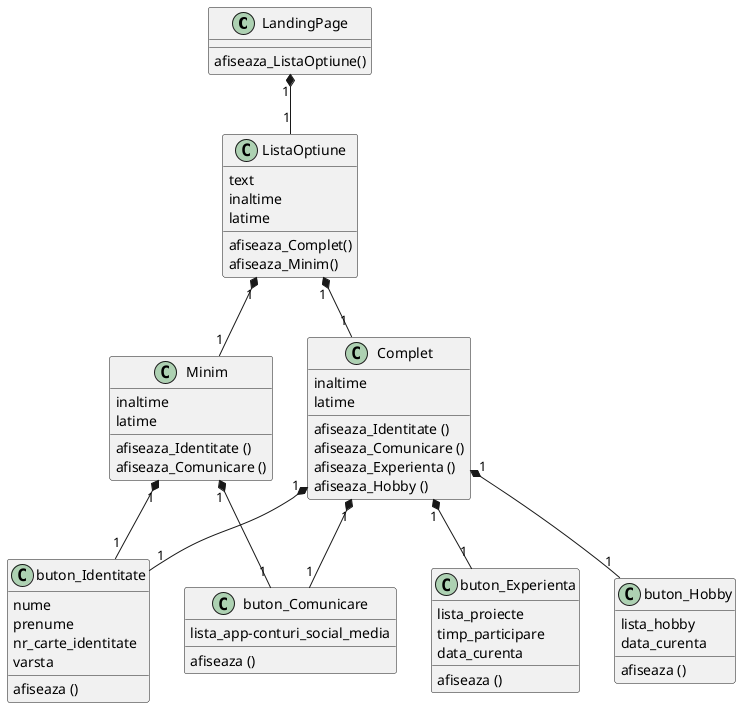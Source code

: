 @startuml
'https://plantuml.com/class-diagram
class LandingPage {
afiseaza_ListaOptiune()
}
class ListaOptiune {
text
inaltime
latime
afiseaza_Complet()
afiseaza_Minim()
}
class Minim {
inaltime
latime
afiseaza_Identitate ()
afiseaza_Comunicare ()
}
class Complet {
inaltime
latime
afiseaza_Identitate ()
afiseaza_Comunicare ()
afiseaza_Experienta ()
afiseaza_Hobby ()
}
class buton_Identitate {
nume
prenume
nr_carte_identitate
varsta
afiseaza ()
}
class buton_Comunicare {
lista_app-conturi_social_media
afiseaza ()
}
class buton_Experienta {
lista_proiecte
timp_participare
data_curenta
afiseaza ()
}
class buton_Hobby {
lista_hobby
data_curenta
afiseaza ()
}
LandingPage "1" *-- "1" ListaOptiune
ListaOptiune "1" *-- "1" Complet
ListaOptiune "1" *-- "1" Minim
Minim "1" *-- "1" buton_Identitate
Minim "1" *-- "1" buton_Comunicare
Complet "1" *-- "1" buton_Identitate
Complet "1" *-- "1" buton_Comunicare
Complet "1" *-- "1" buton_Experienta
Complet "1" *-- "1" buton_Hobby
@enduml